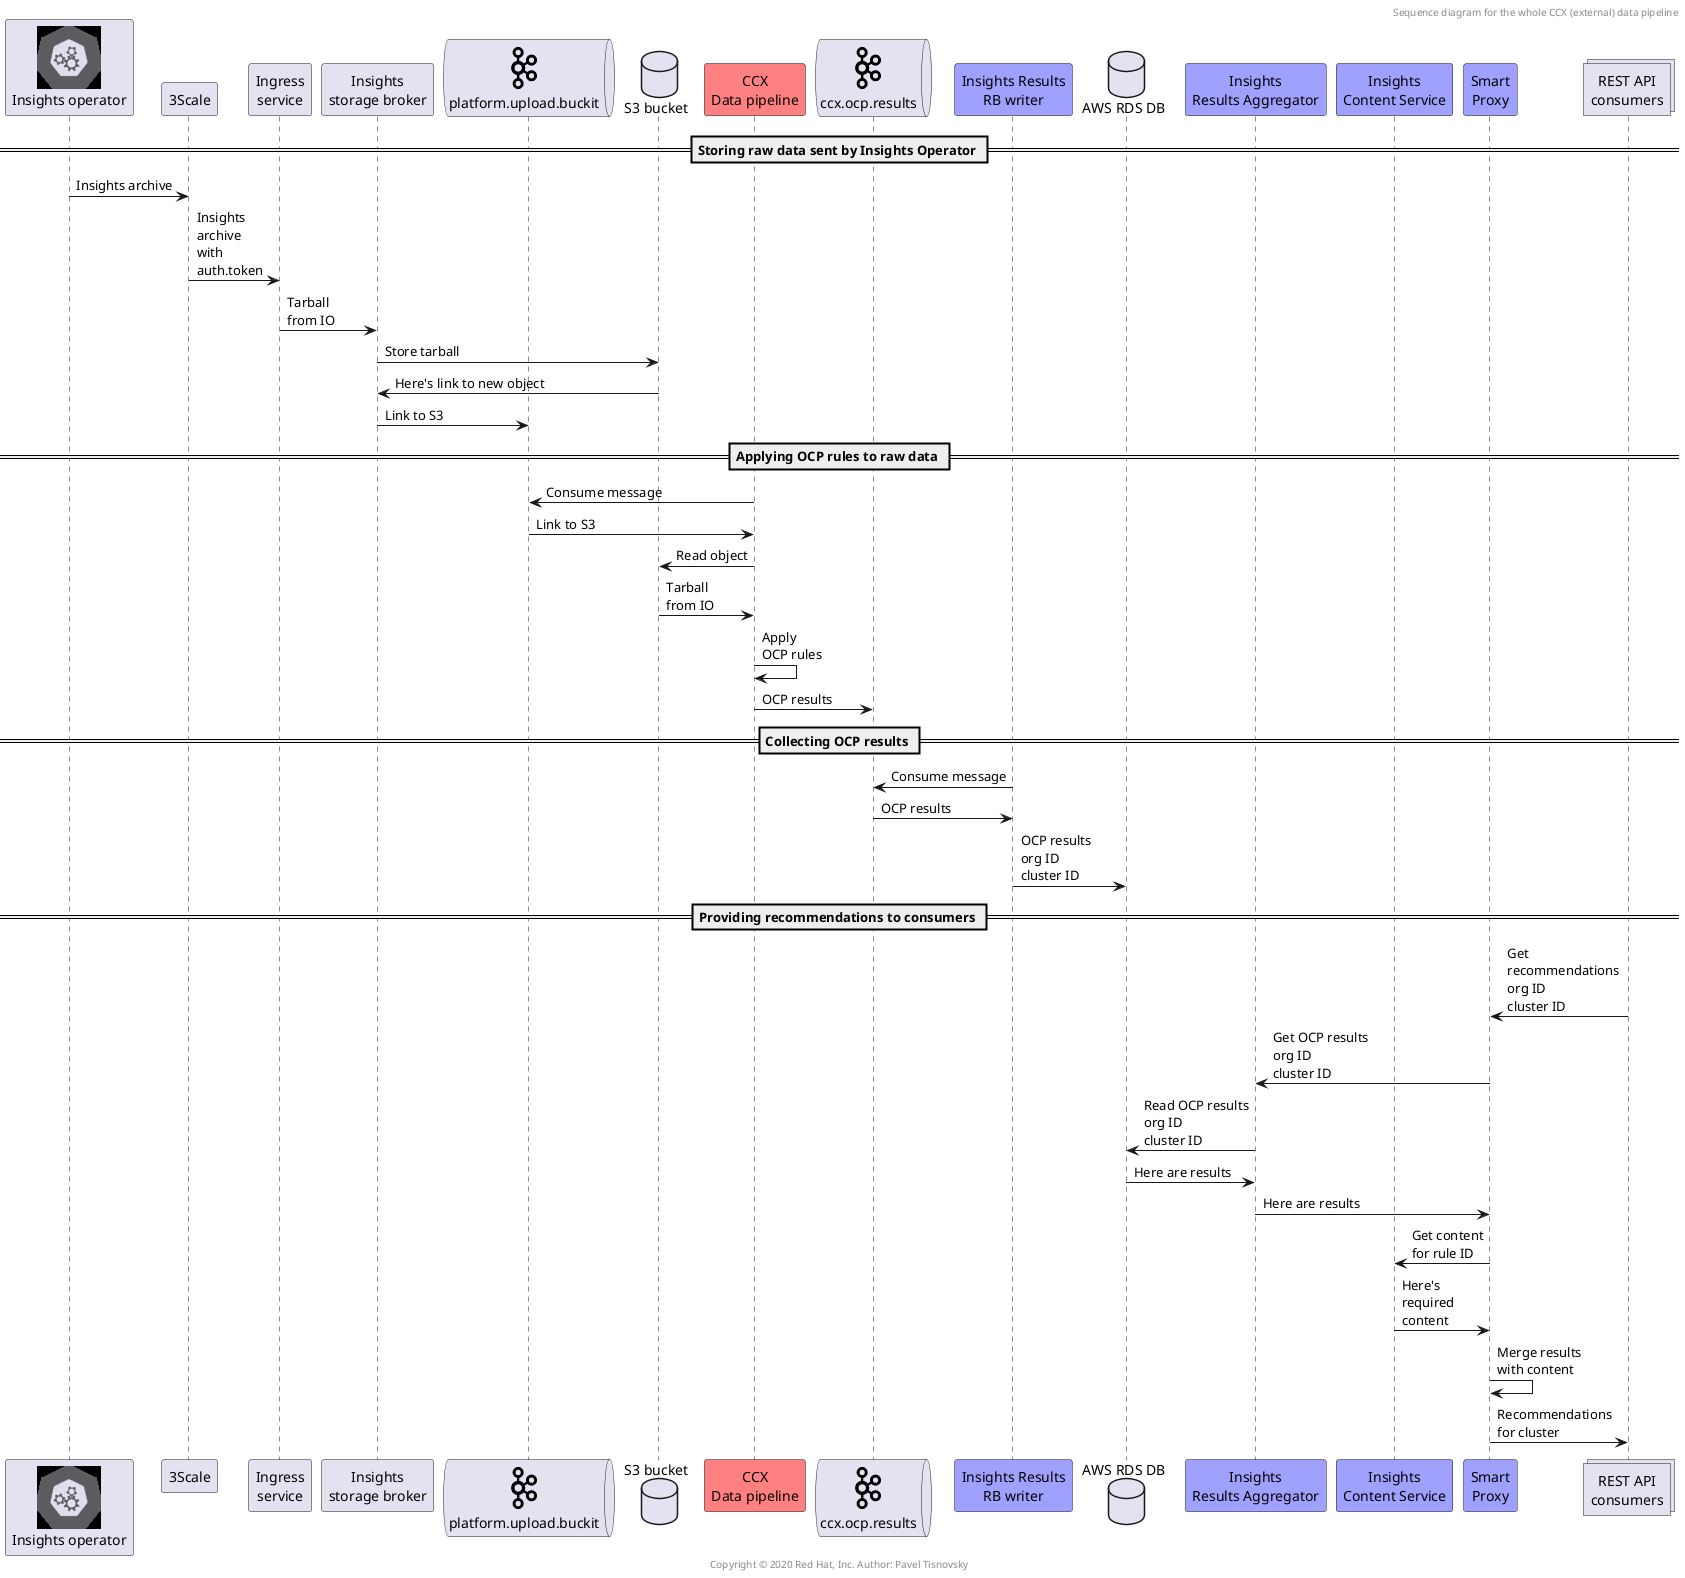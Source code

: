 //
// vim:syntax=plantuml
//
// Copyright © 2020 Red Hat, Inc.
// 
// Licensed under the Apache License, Version 2.0 (the "License");
// you may not use this file except in compliance with the License.
// You may obtain a copy of the License at
// 
//     http://www.apache.org/licenses/LICENSE-2.0
// 
// Unless required by applicable law or agreed to in writing, software
// distributed under the License is distributed on an "AS IS" BASIS,
// WITHOUT WARRANTIES OR CONDITIONS OF ANY KIND, either express or implied.
// See the License for the specific language governing permissions and
// limitations under the License.

// Generate PNG image with sequence diagram by using the following command:
// java -jar plantuml.jar data_pipeline_seq_diagram.uml
//
// Generate SVG drawing with sequence diagram by using the following command:
// java -jar plantuml.jar -tsvg data_pipeline_seq_diagram.uml

@startuml

!include <cloudinsight/kafka>
!include <kubernetes/k8s-sprites-unlabeled-25pct>

header Sequence diagram for the whole CCX (external) data pipeline
footer Copyright © 2020 Red Hat, Inc. Author: Pavel Tisnovsky

participant "<$master>\nInsights operator" as operator
participant "3Scale" as 3scale
participant "Ingress\nservice" as ingress
participant "Insights\nstorage broker" as isb
queue "<$kafka>\nplatform.upload.buckit" as upload_topic
database "S3 bucket" as s3
participant "CCX\nData pipeline" as pipeline #ff8080
queue "<$kafka>\nccx.ocp.results" as results_topic
participant "Insights Results\nRB writer" as db_writer #a0a0ff
database "AWS RDS DB" as storage
participant "Insights\nResults Aggregator" as aggregator #a0a0ff
participant "Insights\nContent Service" as content_service #a0a0ff
participant "Smart\nProxy" as smart_proxy #a0a0ff
collections "REST API\nconsumers" as consumers

== Storing raw data sent by Insights Operator ==
operator -> 3scale: Insights archive
3scale -> ingress: Insights\narchive\nwith\nauth.token
ingress -> isb: Tarball\nfrom IO
isb -> s3: Store tarball
s3 -> isb: Here's link to new object
isb -> upload_topic: Link to S3

== Applying OCP rules to raw data ==
pipeline -> upload_topic: Consume message
upload_topic -> pipeline: Link to S3
pipeline -> s3: Read object
s3 -> pipeline: Tarball\nfrom IO
pipeline -> pipeline: Apply\nOCP rules
pipeline -> results_topic: OCP results

== Collecting OCP results ==
db_writer -> results_topic: Consume message
results_topic -> db_writer: OCP results
db_writer -> storage: OCP results\norg ID\ncluster ID

== Providing recommendations to consumers ==
consumers -> smart_proxy: Get\nrecommendations\norg ID\ncluster ID
smart_proxy -> aggregator: Get OCP results\norg ID\ncluster ID
aggregator -> storage: Read OCP results\norg ID\ncluster ID
storage -> aggregator: Here are results
aggregator -> smart_proxy: Here are results
smart_proxy -> content_service: Get content\nfor rule ID
content_service -> smart_proxy: Here's\nrequired\ncontent
smart_proxy -> smart_proxy: Merge results\nwith content
smart_proxy -> consumers: Recommendations\nfor cluster

@enduml

